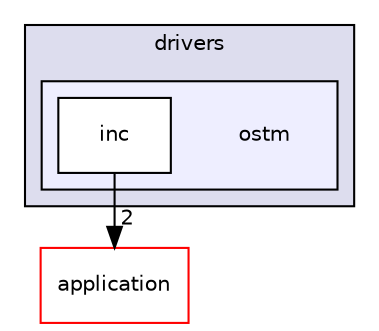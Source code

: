 digraph "ostm" {
  compound=true
  node [ fontsize="10", fontname="Helvetica"];
  edge [ labelfontsize="10", labelfontname="Helvetica"];
  subgraph clusterdir_08ce54ab20ebf3a819d624811685620e {
    graph [ bgcolor="#ddddee", pencolor="black", label="drivers" fontname="Helvetica", fontsize="10", URL="dir_08ce54ab20ebf3a819d624811685620e.html"]
  subgraph clusterdir_d022d156588ed94f54af4f121a7aae7f {
    graph [ bgcolor="#eeeeff", pencolor="black", label="" URL="dir_d022d156588ed94f54af4f121a7aae7f.html"];
    dir_d022d156588ed94f54af4f121a7aae7f [shape=plaintext label="ostm"];
    dir_210752710f74dd3681f86dc94eb79271 [shape=box label="inc" color="black" fillcolor="white" style="filled" URL="dir_210752710f74dd3681f86dc94eb79271.html"];
  }
  }
  dir_eda2a6d705da8f3400ffe9a7dcb90b30 [shape=box label="application" fillcolor="white" style="filled" color="red" URL="dir_eda2a6d705da8f3400ffe9a7dcb90b30.html"];
  dir_210752710f74dd3681f86dc94eb79271->dir_eda2a6d705da8f3400ffe9a7dcb90b30 [headlabel="2", labeldistance=1.5 headhref="dir_000071_000002.html"];
}

